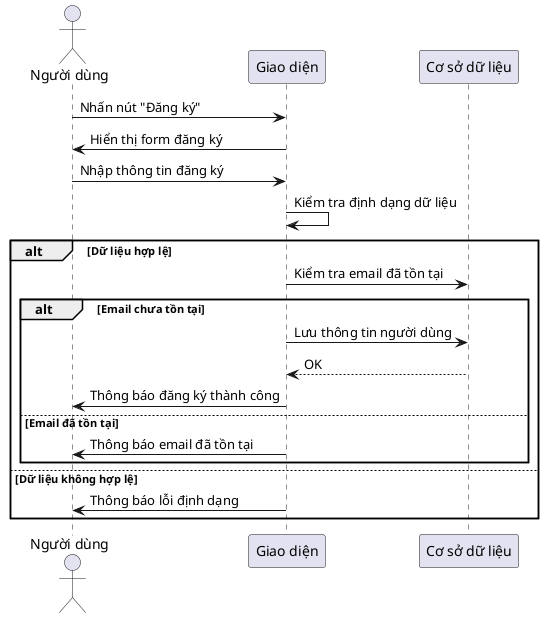 @startuml
actor "Người dùng" as User
participant "Giao diện" as UI
participant "Cơ sở dữ liệu" as DB

User -> UI : Nhấn nút "Đăng ký"
UI -> User : Hiển thị form đăng ký
User -> UI : Nhập thông tin đăng ký
UI -> UI : Kiểm tra định dạng dữ liệu

alt Dữ liệu hợp lệ
    UI -> DB : Kiểm tra email đã tồn tại
    alt Email chưa tồn tại
        UI -> DB : Lưu thông tin người dùng
        DB --> UI : OK
        UI -> User : Thông báo đăng ký thành công
    else Email đã tồn tại
        UI -> User : Thông báo email đã tồn tại
    end
else Dữ liệu không hợp lệ
    UI -> User : Thông báo lỗi định dạng
end
@enduml
